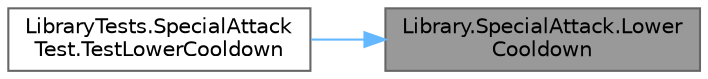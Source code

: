 digraph "Library.SpecialAttack.LowerCooldown"
{
 // INTERACTIVE_SVG=YES
 // LATEX_PDF_SIZE
  bgcolor="transparent";
  edge [fontname=Helvetica,fontsize=10,labelfontname=Helvetica,labelfontsize=10];
  node [fontname=Helvetica,fontsize=10,shape=box,height=0.2,width=0.4];
  rankdir="RL";
  Node1 [id="Node000001",label="Library.SpecialAttack.Lower\lCooldown",height=0.2,width=0.4,color="gray40", fillcolor="grey60", style="filled", fontcolor="black",tooltip="Le quita un turno a la cantidad de turnos que se deben esperar para usar el ataque."];
  Node1 -> Node2 [id="edge1_Node000001_Node000002",dir="back",color="steelblue1",style="solid",tooltip=" "];
  Node2 [id="Node000002",label="LibraryTests.SpecialAttack\lTest.TestLowerCooldown",height=0.2,width=0.4,color="grey40", fillcolor="white", style="filled",URL="$classLibraryTests_1_1SpecialAttackTest.html#a4d46e47a7c4e6d83eafa3b86e4c00747",tooltip="Verifica que el cooldown de un ataque especial disminuye correctamente llamando al metodo LowerCooldo..."];
}
